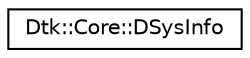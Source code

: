 digraph "类继承关系图"
{
  edge [fontname="Helvetica",fontsize="10",labelfontname="Helvetica",labelfontsize="10"];
  node [fontname="Helvetica",fontsize="10",shape=record];
  rankdir="LR";
  Node0 [label="Dtk::Core::DSysInfo",height=0.2,width=0.4,color="black", fillcolor="white", style="filled",URL="$class_dtk_1_1_core_1_1_d_sys_info.html"];
}
